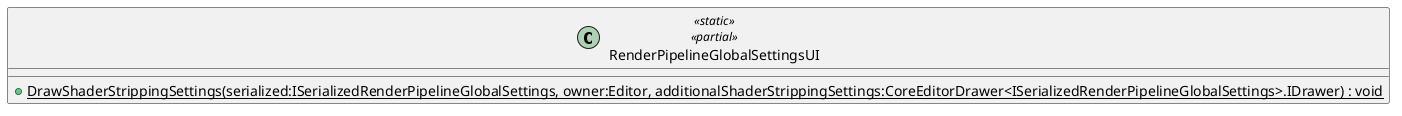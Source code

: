 @startuml
class RenderPipelineGlobalSettingsUI <<static>> <<partial>> {
    + {static} DrawShaderStrippingSettings(serialized:ISerializedRenderPipelineGlobalSettings, owner:Editor, additionalShaderStrippingSettings:CoreEditorDrawer<ISerializedRenderPipelineGlobalSettings>.IDrawer) : void
}
@enduml
